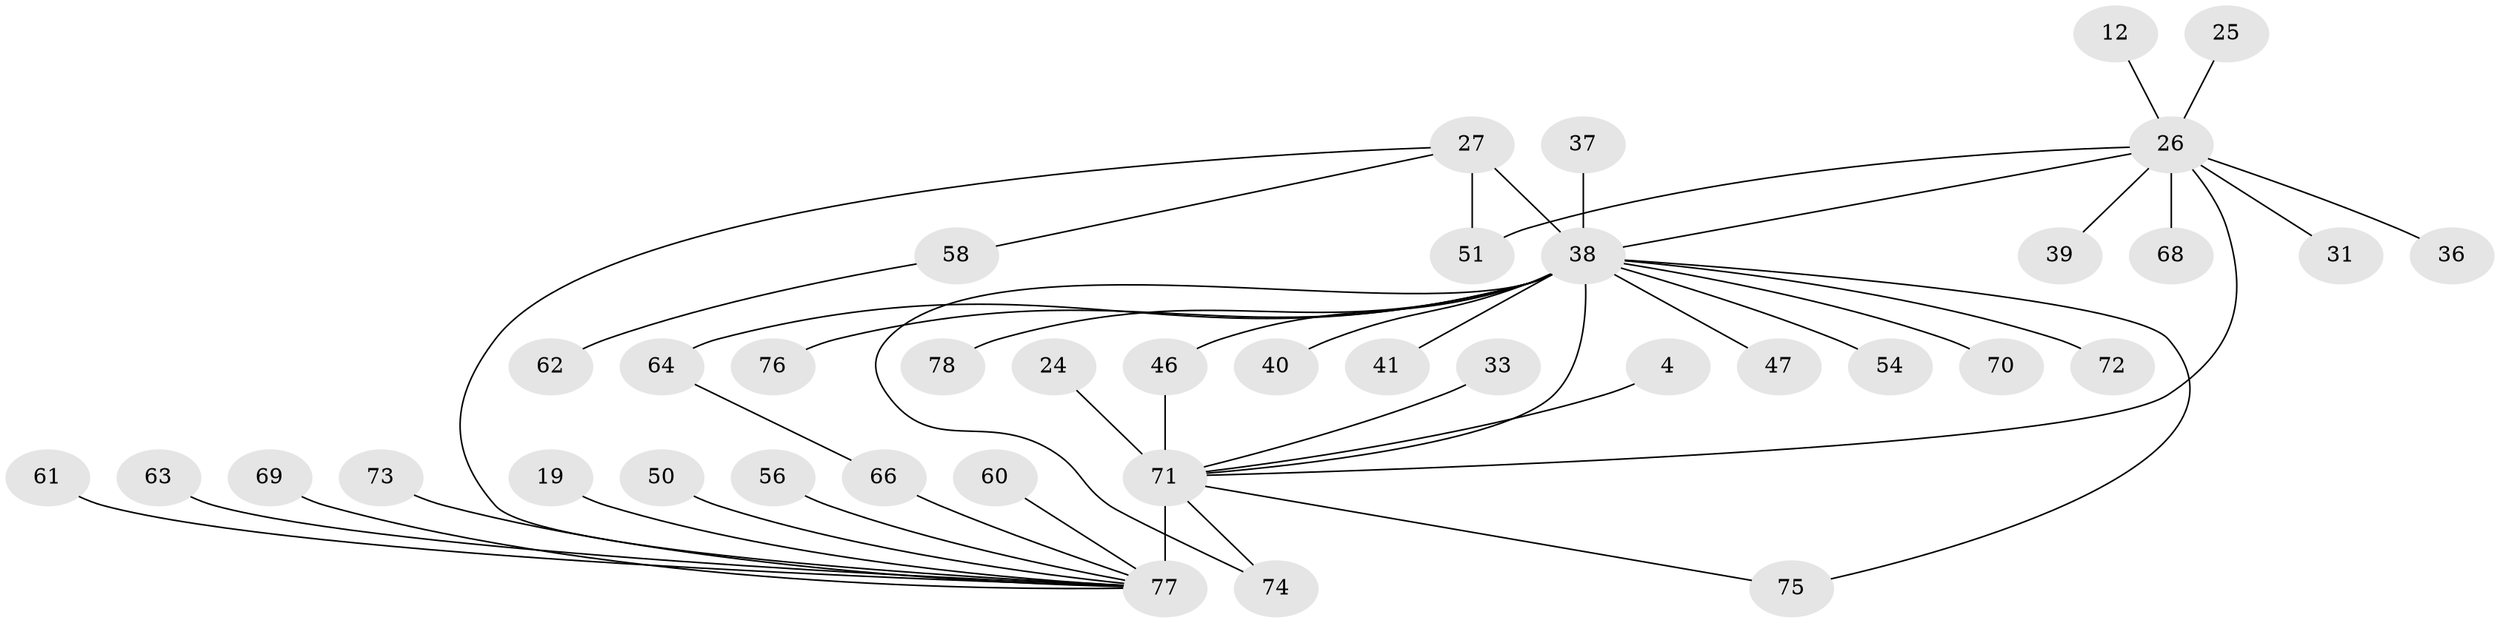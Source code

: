 // original degree distribution, {12: 0.01282051282051282, 3: 0.10256410256410256, 10: 0.01282051282051282, 1: 0.38461538461538464, 9: 0.01282051282051282, 5: 0.07692307692307693, 11: 0.01282051282051282, 8: 0.01282051282051282, 2: 0.28205128205128205, 4: 0.05128205128205128, 6: 0.038461538461538464}
// Generated by graph-tools (version 1.1) at 2025/47/03/09/25 04:47:29]
// undirected, 39 vertices, 45 edges
graph export_dot {
graph [start="1"]
  node [color=gray90,style=filled];
  4;
  12;
  19;
  24;
  25;
  26 [super="+16"];
  27 [super="+22"];
  31;
  33 [super="+13"];
  36;
  37;
  38 [super="+9+18"];
  39;
  40;
  41;
  46 [super="+23"];
  47;
  50;
  51;
  54;
  56;
  58;
  60;
  61;
  62;
  63;
  64 [super="+43"];
  66 [super="+44"];
  68 [super="+29"];
  69;
  70 [super="+52"];
  71 [super="+57+1+59"];
  72;
  73;
  74;
  75 [super="+21"];
  76;
  77 [super="+65+67+49"];
  78;
  4 -- 71;
  12 -- 26;
  19 -- 77;
  24 -- 71;
  25 -- 26;
  26 -- 31;
  26 -- 36;
  26 -- 39;
  26 -- 51;
  26 -- 38 [weight=3];
  26 -- 71 [weight=3];
  26 -- 68;
  27 -- 38 [weight=2];
  27 -- 51;
  27 -- 58;
  27 -- 77;
  33 -- 71;
  37 -- 38;
  38 -- 47;
  38 -- 54 [weight=2];
  38 -- 78;
  38 -- 71 [weight=2];
  38 -- 76;
  38 -- 72;
  38 -- 41;
  38 -- 74;
  38 -- 40;
  38 -- 75;
  38 -- 46;
  38 -- 64;
  38 -- 70;
  46 -- 71;
  50 -- 77;
  56 -- 77;
  58 -- 62;
  60 -- 77;
  61 -- 77;
  63 -- 77;
  64 -- 66;
  66 -- 77;
  69 -- 77;
  71 -- 74;
  71 -- 77 [weight=15];
  71 -- 75;
  73 -- 77;
}
